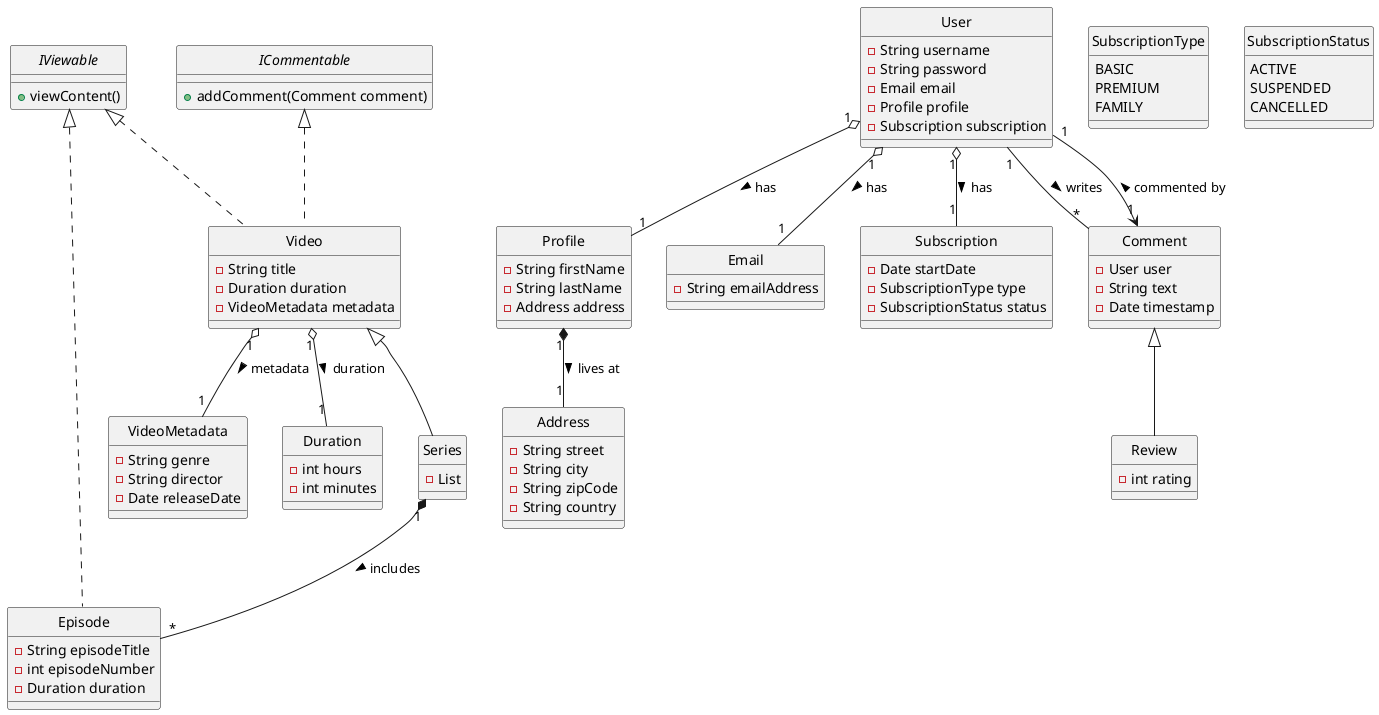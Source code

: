 @startuml strict
skinparam style strictuml

interface IViewable {
    +viewContent()
}

interface ICommentable {
    +addComment(Comment comment)
}

class User {
    -String username
    -String password
    -Email email
    -Profile profile
    -Subscription subscription
}

class Profile {
    -String firstName
    -String lastName
    -Address address
}

class Email {
    -String emailAddress
}

class Address {
    -String street
    -String city
    -String zipCode
    -String country
}

class Subscription {
    -Date startDate
    -SubscriptionType type
    -SubscriptionStatus status
}

enum SubscriptionType {
    BASIC
    PREMIUM
    FAMILY
}

enum SubscriptionStatus {
    ACTIVE
    SUSPENDED
    CANCELLED
}

class Video implements IViewable, ICommentable {
    -String title
    -Duration duration
    -VideoMetadata metadata
}

class Series extends Video {
    -List
}

class Episode implements IViewable {
    -String episodeTitle
    -int episodeNumber
    -Duration duration
}

class VideoMetadata {
    -String genre
    -String director
    -Date releaseDate
}

class Duration {
    -int hours
    -int minutes
}

class Comment {
    -User user
    -String text
    -Date timestamp
}

class Review extends Comment {
    -int rating
}

' Associations and Relationships
User "1" -- "*" Comment : writes >
User "1" o-- "1" Email : has >
User "1" o-- "1" Profile : has >
User "1" o-- "1" Subscription : has >
Profile "1" *-- "1" Address : lives at >
Video "1" o-- "1" Duration : duration >
Video "1" o-- "1" VideoMetadata : metadata >
Series "1" *-- "*" Episode : includes >
Comment "1" <-- "1" User : commented by >

' Implementing Interfaces
' Video ..|> IViewable
' Video ..|> ICommentable
'Episode ..|> IViewable

@enduml
